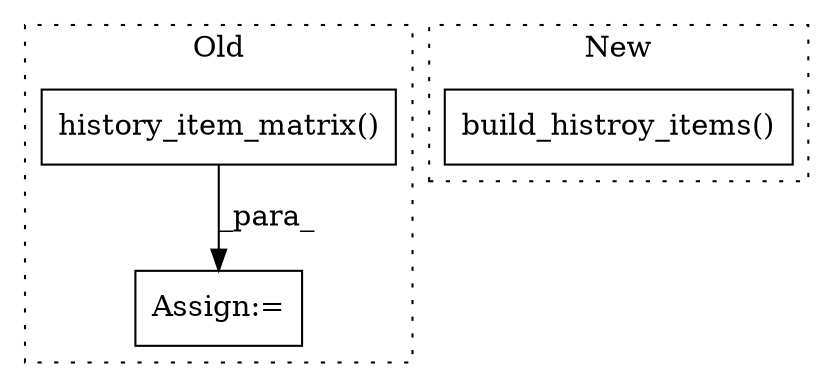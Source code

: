 digraph G {
subgraph cluster0 {
1 [label="history_item_matrix()" a="75" s="1358" l="29" shape="box"];
3 [label="Assign:=" a="68" s="1311" l="47" shape="box"];
label = "Old";
style="dotted";
}
subgraph cluster1 {
2 [label="build_histroy_items()" a="75" s="1340,1372" l="25,1" shape="box"];
label = "New";
style="dotted";
}
1 -> 3 [label="_para_"];
}